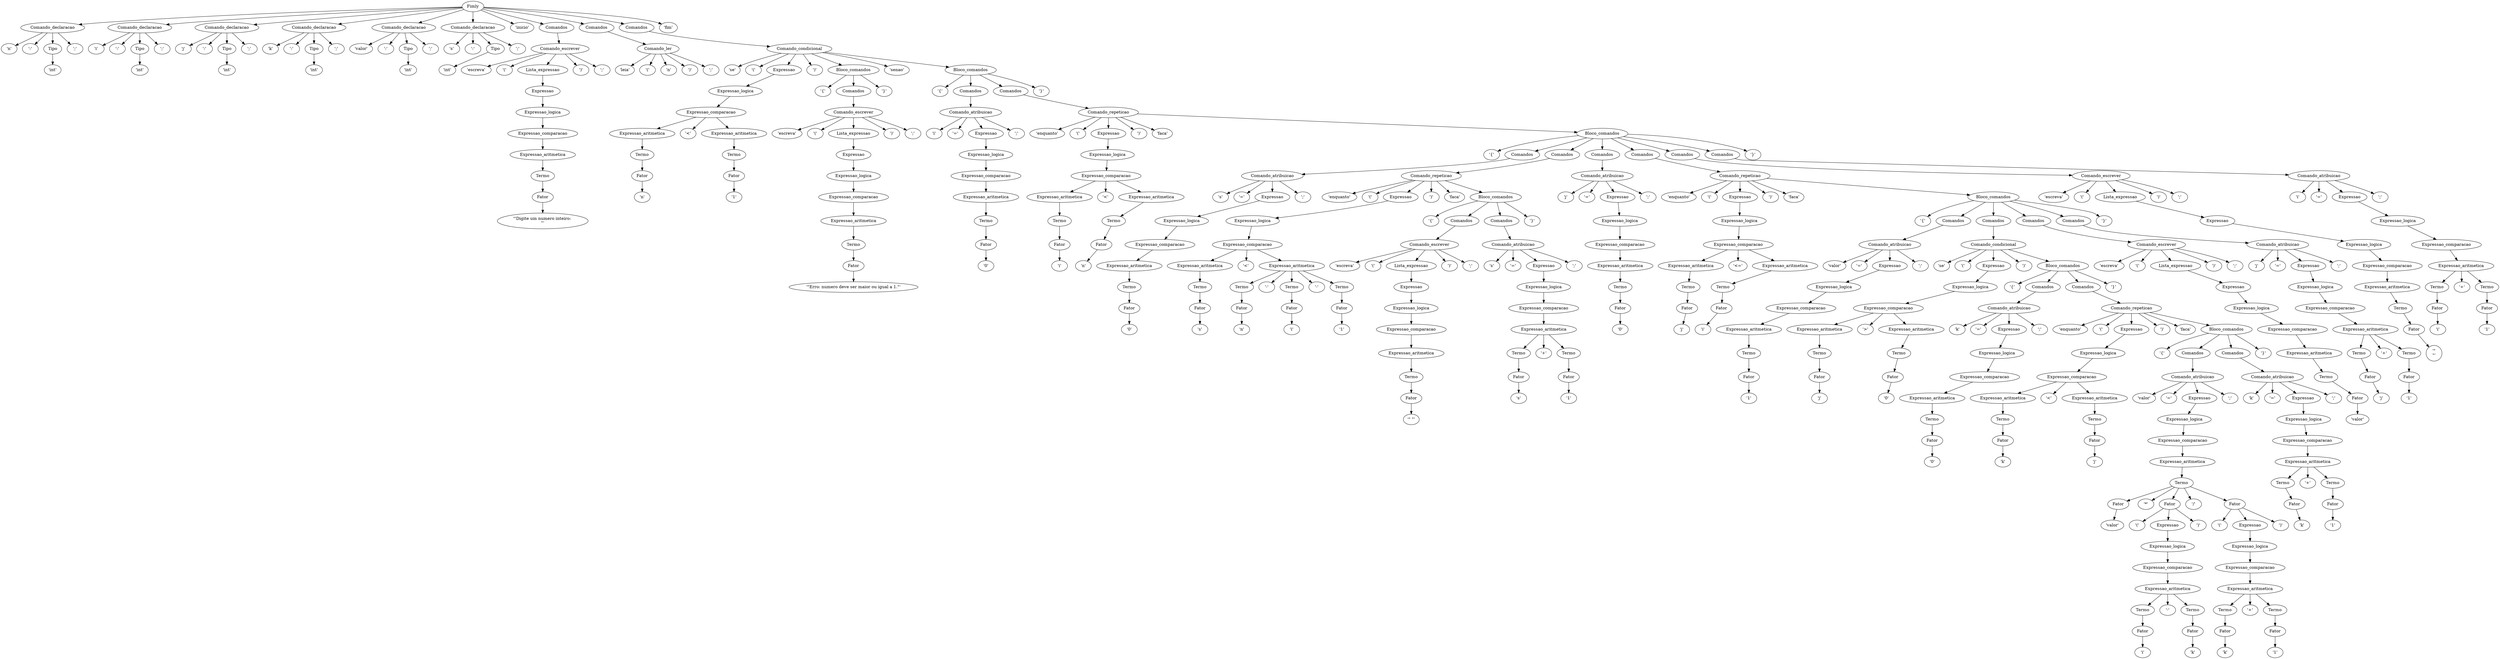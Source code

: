 digraph G {
n0 [label="Fimly"];
n1 [label="Comando_declaracao"];
n2 [label="'n'"];
n1 -> n2;
n3 [label="':'"];
n1 -> n3;
n4 [label="Tipo"];
n5 [label="'int'"];
n4 -> n5;
n1 -> n4;
n6 [label="';'"];
n1 -> n6;
n0 -> n1;
n7 [label="Comando_declaracao"];
n8 [label="'i'"];
n7 -> n8;
n9 [label="':'"];
n7 -> n9;
n10 [label="Tipo"];
n11 [label="'int'"];
n10 -> n11;
n7 -> n10;
n12 [label="';'"];
n7 -> n12;
n0 -> n7;
n13 [label="Comando_declaracao"];
n14 [label="'j'"];
n13 -> n14;
n15 [label="':'"];
n13 -> n15;
n16 [label="Tipo"];
n17 [label="'int'"];
n16 -> n17;
n13 -> n16;
n18 [label="';'"];
n13 -> n18;
n0 -> n13;
n19 [label="Comando_declaracao"];
n20 [label="'k'"];
n19 -> n20;
n21 [label="':'"];
n19 -> n21;
n22 [label="Tipo"];
n23 [label="'int'"];
n22 -> n23;
n19 -> n22;
n24 [label="';'"];
n19 -> n24;
n0 -> n19;
n25 [label="Comando_declaracao"];
n26 [label="'valor'"];
n25 -> n26;
n27 [label="':'"];
n25 -> n27;
n28 [label="Tipo"];
n29 [label="'int'"];
n28 -> n29;
n25 -> n28;
n30 [label="';'"];
n25 -> n30;
n0 -> n25;
n31 [label="Comando_declaracao"];
n32 [label="'s'"];
n31 -> n32;
n33 [label="':'"];
n31 -> n33;
n34 [label="Tipo"];
n35 [label="'int'"];
n34 -> n35;
n31 -> n34;
n36 [label="';'"];
n31 -> n36;
n0 -> n31;
n37 [label="'inicio'"];
n0 -> n37;
n38 [label="Comandos"];
n39 [label="Comando_escrever"];
n40 [label="'escreva'"];
n39 -> n40;
n41 [label="'('"];
n39 -> n41;
n42 [label="Lista_expressao"];
n43 [label="Expressao"];
n44 [label="Expressao_logica"];
n45 [label="Expressao_comparacao"];
n46 [label="Expressao_aritmetica"];
n47 [label="Termo"];
n48 [label="Fator"];
n49 [label="'\"Digite um numero inteiro: \n\"'"];
n48 -> n49;
n47 -> n48;
n46 -> n47;
n45 -> n46;
n44 -> n45;
n43 -> n44;
n42 -> n43;
n39 -> n42;
n50 [label="')'"];
n39 -> n50;
n51 [label="';'"];
n39 -> n51;
n38 -> n39;
n0 -> n38;
n52 [label="Comandos"];
n53 [label="Comando_ler"];
n54 [label="'leia'"];
n53 -> n54;
n55 [label="'('"];
n53 -> n55;
n56 [label="'n'"];
n53 -> n56;
n57 [label="')'"];
n53 -> n57;
n58 [label="';'"];
n53 -> n58;
n52 -> n53;
n0 -> n52;
n59 [label="Comandos"];
n60 [label="Comando_condicional"];
n61 [label="'se'"];
n60 -> n61;
n62 [label="'('"];
n60 -> n62;
n63 [label="Expressao"];
n64 [label="Expressao_logica"];
n65 [label="Expressao_comparacao"];
n66 [label="Expressao_aritmetica"];
n67 [label="Termo"];
n68 [label="Fator"];
n69 [label="'n'"];
n68 -> n69;
n67 -> n68;
n66 -> n67;
n65 -> n66;
n70 [label="'<'"];
n65 -> n70;
n71 [label="Expressao_aritmetica"];
n72 [label="Termo"];
n73 [label="Fator"];
n74 [label="'1'"];
n73 -> n74;
n72 -> n73;
n71 -> n72;
n65 -> n71;
n64 -> n65;
n63 -> n64;
n60 -> n63;
n75 [label="')'"];
n60 -> n75;
n76 [label="Bloco_comandos"];
n77 [label="'{'"];
n76 -> n77;
n78 [label="Comandos"];
n79 [label="Comando_escrever"];
n80 [label="'escreva'"];
n79 -> n80;
n81 [label="'('"];
n79 -> n81;
n82 [label="Lista_expressao"];
n83 [label="Expressao"];
n84 [label="Expressao_logica"];
n85 [label="Expressao_comparacao"];
n86 [label="Expressao_aritmetica"];
n87 [label="Termo"];
n88 [label="Fator"];
n89 [label="'\"Erro: numero deve ser maior ou igual a 1.\"'"];
n88 -> n89;
n87 -> n88;
n86 -> n87;
n85 -> n86;
n84 -> n85;
n83 -> n84;
n82 -> n83;
n79 -> n82;
n90 [label="')'"];
n79 -> n90;
n91 [label="';'"];
n79 -> n91;
n78 -> n79;
n76 -> n78;
n92 [label="'}'"];
n76 -> n92;
n60 -> n76;
n93 [label="'senao'"];
n60 -> n93;
n94 [label="Bloco_comandos"];
n95 [label="'{'"];
n94 -> n95;
n96 [label="Comandos"];
n97 [label="Comando_atribuicao"];
n98 [label="'i'"];
n97 -> n98;
n99 [label="'='"];
n97 -> n99;
n100 [label="Expressao"];
n101 [label="Expressao_logica"];
n102 [label="Expressao_comparacao"];
n103 [label="Expressao_aritmetica"];
n104 [label="Termo"];
n105 [label="Fator"];
n106 [label="'0'"];
n105 -> n106;
n104 -> n105;
n103 -> n104;
n102 -> n103;
n101 -> n102;
n100 -> n101;
n97 -> n100;
n107 [label="';'"];
n97 -> n107;
n96 -> n97;
n94 -> n96;
n108 [label="Comandos"];
n109 [label="Comando_repeticao"];
n110 [label="'enquanto'"];
n109 -> n110;
n111 [label="'('"];
n109 -> n111;
n112 [label="Expressao"];
n113 [label="Expressao_logica"];
n114 [label="Expressao_comparacao"];
n115 [label="Expressao_aritmetica"];
n116 [label="Termo"];
n117 [label="Fator"];
n118 [label="'i'"];
n117 -> n118;
n116 -> n117;
n115 -> n116;
n114 -> n115;
n119 [label="'<'"];
n114 -> n119;
n120 [label="Expressao_aritmetica"];
n121 [label="Termo"];
n122 [label="Fator"];
n123 [label="'n'"];
n122 -> n123;
n121 -> n122;
n120 -> n121;
n114 -> n120;
n113 -> n114;
n112 -> n113;
n109 -> n112;
n124 [label="')'"];
n109 -> n124;
n125 [label="'faca'"];
n109 -> n125;
n126 [label="Bloco_comandos"];
n127 [label="'{'"];
n126 -> n127;
n128 [label="Comandos"];
n129 [label="Comando_atribuicao"];
n130 [label="'s'"];
n129 -> n130;
n131 [label="'='"];
n129 -> n131;
n132 [label="Expressao"];
n133 [label="Expressao_logica"];
n134 [label="Expressao_comparacao"];
n135 [label="Expressao_aritmetica"];
n136 [label="Termo"];
n137 [label="Fator"];
n138 [label="'0'"];
n137 -> n138;
n136 -> n137;
n135 -> n136;
n134 -> n135;
n133 -> n134;
n132 -> n133;
n129 -> n132;
n139 [label="';'"];
n129 -> n139;
n128 -> n129;
n126 -> n128;
n140 [label="Comandos"];
n141 [label="Comando_repeticao"];
n142 [label="'enquanto'"];
n141 -> n142;
n143 [label="'('"];
n141 -> n143;
n144 [label="Expressao"];
n145 [label="Expressao_logica"];
n146 [label="Expressao_comparacao"];
n147 [label="Expressao_aritmetica"];
n148 [label="Termo"];
n149 [label="Fator"];
n150 [label="'s'"];
n149 -> n150;
n148 -> n149;
n147 -> n148;
n146 -> n147;
n151 [label="'<'"];
n146 -> n151;
n152 [label="Expressao_aritmetica"];
n153 [label="Termo"];
n154 [label="Fator"];
n155 [label="'n'"];
n154 -> n155;
n153 -> n154;
n152 -> n153;
n156 [label="'-'"];
n152 -> n156;
n157 [label="Termo"];
n158 [label="Fator"];
n159 [label="'i'"];
n158 -> n159;
n157 -> n158;
n152 -> n157;
n160 [label="'-'"];
n152 -> n160;
n161 [label="Termo"];
n162 [label="Fator"];
n163 [label="'1'"];
n162 -> n163;
n161 -> n162;
n152 -> n161;
n146 -> n152;
n145 -> n146;
n144 -> n145;
n141 -> n144;
n164 [label="')'"];
n141 -> n164;
n165 [label="'faca'"];
n141 -> n165;
n166 [label="Bloco_comandos"];
n167 [label="'{'"];
n166 -> n167;
n168 [label="Comandos"];
n169 [label="Comando_escrever"];
n170 [label="'escreva'"];
n169 -> n170;
n171 [label="'('"];
n169 -> n171;
n172 [label="Lista_expressao"];
n173 [label="Expressao"];
n174 [label="Expressao_logica"];
n175 [label="Expressao_comparacao"];
n176 [label="Expressao_aritmetica"];
n177 [label="Termo"];
n178 [label="Fator"];
n179 [label="'\" \"'"];
n178 -> n179;
n177 -> n178;
n176 -> n177;
n175 -> n176;
n174 -> n175;
n173 -> n174;
n172 -> n173;
n169 -> n172;
n180 [label="')'"];
n169 -> n180;
n181 [label="';'"];
n169 -> n181;
n168 -> n169;
n166 -> n168;
n182 [label="Comandos"];
n183 [label="Comando_atribuicao"];
n184 [label="'s'"];
n183 -> n184;
n185 [label="'='"];
n183 -> n185;
n186 [label="Expressao"];
n187 [label="Expressao_logica"];
n188 [label="Expressao_comparacao"];
n189 [label="Expressao_aritmetica"];
n190 [label="Termo"];
n191 [label="Fator"];
n192 [label="'s'"];
n191 -> n192;
n190 -> n191;
n189 -> n190;
n193 [label="'+'"];
n189 -> n193;
n194 [label="Termo"];
n195 [label="Fator"];
n196 [label="'1'"];
n195 -> n196;
n194 -> n195;
n189 -> n194;
n188 -> n189;
n187 -> n188;
n186 -> n187;
n183 -> n186;
n197 [label="';'"];
n183 -> n197;
n182 -> n183;
n166 -> n182;
n198 [label="'}'"];
n166 -> n198;
n141 -> n166;
n140 -> n141;
n126 -> n140;
n199 [label="Comandos"];
n200 [label="Comando_atribuicao"];
n201 [label="'j'"];
n200 -> n201;
n202 [label="'='"];
n200 -> n202;
n203 [label="Expressao"];
n204 [label="Expressao_logica"];
n205 [label="Expressao_comparacao"];
n206 [label="Expressao_aritmetica"];
n207 [label="Termo"];
n208 [label="Fator"];
n209 [label="'0'"];
n208 -> n209;
n207 -> n208;
n206 -> n207;
n205 -> n206;
n204 -> n205;
n203 -> n204;
n200 -> n203;
n210 [label="';'"];
n200 -> n210;
n199 -> n200;
n126 -> n199;
n211 [label="Comandos"];
n212 [label="Comando_repeticao"];
n213 [label="'enquanto'"];
n212 -> n213;
n214 [label="'('"];
n212 -> n214;
n215 [label="Expressao"];
n216 [label="Expressao_logica"];
n217 [label="Expressao_comparacao"];
n218 [label="Expressao_aritmetica"];
n219 [label="Termo"];
n220 [label="Fator"];
n221 [label="'j'"];
n220 -> n221;
n219 -> n220;
n218 -> n219;
n217 -> n218;
n222 [label="'<='"];
n217 -> n222;
n223 [label="Expressao_aritmetica"];
n224 [label="Termo"];
n225 [label="Fator"];
n226 [label="'i'"];
n225 -> n226;
n224 -> n225;
n223 -> n224;
n217 -> n223;
n216 -> n217;
n215 -> n216;
n212 -> n215;
n227 [label="')'"];
n212 -> n227;
n228 [label="'faca'"];
n212 -> n228;
n229 [label="Bloco_comandos"];
n230 [label="'{'"];
n229 -> n230;
n231 [label="Comandos"];
n232 [label="Comando_atribuicao"];
n233 [label="'valor'"];
n232 -> n233;
n234 [label="'='"];
n232 -> n234;
n235 [label="Expressao"];
n236 [label="Expressao_logica"];
n237 [label="Expressao_comparacao"];
n238 [label="Expressao_aritmetica"];
n239 [label="Termo"];
n240 [label="Fator"];
n241 [label="'1'"];
n240 -> n241;
n239 -> n240;
n238 -> n239;
n237 -> n238;
n236 -> n237;
n235 -> n236;
n232 -> n235;
n242 [label="';'"];
n232 -> n242;
n231 -> n232;
n229 -> n231;
n243 [label="Comandos"];
n244 [label="Comando_condicional"];
n245 [label="'se'"];
n244 -> n245;
n246 [label="'('"];
n244 -> n246;
n247 [label="Expressao"];
n248 [label="Expressao_logica"];
n249 [label="Expressao_comparacao"];
n250 [label="Expressao_aritmetica"];
n251 [label="Termo"];
n252 [label="Fator"];
n253 [label="'j'"];
n252 -> n253;
n251 -> n252;
n250 -> n251;
n249 -> n250;
n254 [label="'>'"];
n249 -> n254;
n255 [label="Expressao_aritmetica"];
n256 [label="Termo"];
n257 [label="Fator"];
n258 [label="'0'"];
n257 -> n258;
n256 -> n257;
n255 -> n256;
n249 -> n255;
n248 -> n249;
n247 -> n248;
n244 -> n247;
n259 [label="')'"];
n244 -> n259;
n260 [label="Bloco_comandos"];
n261 [label="'{'"];
n260 -> n261;
n262 [label="Comandos"];
n263 [label="Comando_atribuicao"];
n264 [label="'k'"];
n263 -> n264;
n265 [label="'='"];
n263 -> n265;
n266 [label="Expressao"];
n267 [label="Expressao_logica"];
n268 [label="Expressao_comparacao"];
n269 [label="Expressao_aritmetica"];
n270 [label="Termo"];
n271 [label="Fator"];
n272 [label="'0'"];
n271 -> n272;
n270 -> n271;
n269 -> n270;
n268 -> n269;
n267 -> n268;
n266 -> n267;
n263 -> n266;
n273 [label="';'"];
n263 -> n273;
n262 -> n263;
n260 -> n262;
n274 [label="Comandos"];
n275 [label="Comando_repeticao"];
n276 [label="'enquanto'"];
n275 -> n276;
n277 [label="'('"];
n275 -> n277;
n278 [label="Expressao"];
n279 [label="Expressao_logica"];
n280 [label="Expressao_comparacao"];
n281 [label="Expressao_aritmetica"];
n282 [label="Termo"];
n283 [label="Fator"];
n284 [label="'k'"];
n283 -> n284;
n282 -> n283;
n281 -> n282;
n280 -> n281;
n285 [label="'<'"];
n280 -> n285;
n286 [label="Expressao_aritmetica"];
n287 [label="Termo"];
n288 [label="Fator"];
n289 [label="'j'"];
n288 -> n289;
n287 -> n288;
n286 -> n287;
n280 -> n286;
n279 -> n280;
n278 -> n279;
n275 -> n278;
n290 [label="')'"];
n275 -> n290;
n291 [label="'faca'"];
n275 -> n291;
n292 [label="Bloco_comandos"];
n293 [label="'{'"];
n292 -> n293;
n294 [label="Comandos"];
n295 [label="Comando_atribuicao"];
n296 [label="'valor'"];
n295 -> n296;
n297 [label="'='"];
n295 -> n297;
n298 [label="Expressao"];
n299 [label="Expressao_logica"];
n300 [label="Expressao_comparacao"];
n301 [label="Expressao_aritmetica"];
n302 [label="Termo"];
n303 [label="Fator"];
n304 [label="'valor'"];
n303 -> n304;
n302 -> n303;
n305 [label="'*'"];
n302 -> n305;
n306 [label="Fator"];
n307 [label="'('"];
n306 -> n307;
n308 [label="Expressao"];
n309 [label="Expressao_logica"];
n310 [label="Expressao_comparacao"];
n311 [label="Expressao_aritmetica"];
n312 [label="Termo"];
n313 [label="Fator"];
n314 [label="'i'"];
n313 -> n314;
n312 -> n313;
n311 -> n312;
n315 [label="'-'"];
n311 -> n315;
n316 [label="Termo"];
n317 [label="Fator"];
n318 [label="'k'"];
n317 -> n318;
n316 -> n317;
n311 -> n316;
n310 -> n311;
n309 -> n310;
n308 -> n309;
n306 -> n308;
n319 [label="')'"];
n306 -> n319;
n302 -> n306;
n320 [label="'/'"];
n302 -> n320;
n321 [label="Fator"];
n322 [label="'('"];
n321 -> n322;
n323 [label="Expressao"];
n324 [label="Expressao_logica"];
n325 [label="Expressao_comparacao"];
n326 [label="Expressao_aritmetica"];
n327 [label="Termo"];
n328 [label="Fator"];
n329 [label="'k'"];
n328 -> n329;
n327 -> n328;
n326 -> n327;
n330 [label="'+'"];
n326 -> n330;
n331 [label="Termo"];
n332 [label="Fator"];
n333 [label="'1'"];
n332 -> n333;
n331 -> n332;
n326 -> n331;
n325 -> n326;
n324 -> n325;
n323 -> n324;
n321 -> n323;
n334 [label="')'"];
n321 -> n334;
n302 -> n321;
n301 -> n302;
n300 -> n301;
n299 -> n300;
n298 -> n299;
n295 -> n298;
n335 [label="';'"];
n295 -> n335;
n294 -> n295;
n292 -> n294;
n336 [label="Comandos"];
n337 [label="Comando_atribuicao"];
n338 [label="'k'"];
n337 -> n338;
n339 [label="'='"];
n337 -> n339;
n340 [label="Expressao"];
n341 [label="Expressao_logica"];
n342 [label="Expressao_comparacao"];
n343 [label="Expressao_aritmetica"];
n344 [label="Termo"];
n345 [label="Fator"];
n346 [label="'k'"];
n345 -> n346;
n344 -> n345;
n343 -> n344;
n347 [label="'+'"];
n343 -> n347;
n348 [label="Termo"];
n349 [label="Fator"];
n350 [label="'1'"];
n349 -> n350;
n348 -> n349;
n343 -> n348;
n342 -> n343;
n341 -> n342;
n340 -> n341;
n337 -> n340;
n351 [label="';'"];
n337 -> n351;
n336 -> n337;
n292 -> n336;
n352 [label="'}'"];
n292 -> n352;
n275 -> n292;
n274 -> n275;
n260 -> n274;
n353 [label="'}'"];
n260 -> n353;
n244 -> n260;
n243 -> n244;
n229 -> n243;
n354 [label="Comandos"];
n355 [label="Comando_escrever"];
n356 [label="'escreva'"];
n355 -> n356;
n357 [label="'('"];
n355 -> n357;
n358 [label="Lista_expressao"];
n359 [label="Expressao"];
n360 [label="Expressao_logica"];
n361 [label="Expressao_comparacao"];
n362 [label="Expressao_aritmetica"];
n363 [label="Termo"];
n364 [label="Fator"];
n365 [label="'valor'"];
n364 -> n365;
n363 -> n364;
n362 -> n363;
n361 -> n362;
n360 -> n361;
n359 -> n360;
n358 -> n359;
n355 -> n358;
n366 [label="')'"];
n355 -> n366;
n367 [label="';'"];
n355 -> n367;
n354 -> n355;
n229 -> n354;
n368 [label="Comandos"];
n369 [label="Comando_atribuicao"];
n370 [label="'j'"];
n369 -> n370;
n371 [label="'='"];
n369 -> n371;
n372 [label="Expressao"];
n373 [label="Expressao_logica"];
n374 [label="Expressao_comparacao"];
n375 [label="Expressao_aritmetica"];
n376 [label="Termo"];
n377 [label="Fator"];
n378 [label="'j'"];
n377 -> n378;
n376 -> n377;
n375 -> n376;
n379 [label="'+'"];
n375 -> n379;
n380 [label="Termo"];
n381 [label="Fator"];
n382 [label="'1'"];
n381 -> n382;
n380 -> n381;
n375 -> n380;
n374 -> n375;
n373 -> n374;
n372 -> n373;
n369 -> n372;
n383 [label="';'"];
n369 -> n383;
n368 -> n369;
n229 -> n368;
n384 [label="'}'"];
n229 -> n384;
n212 -> n229;
n211 -> n212;
n126 -> n211;
n385 [label="Comandos"];
n386 [label="Comando_escrever"];
n387 [label="'escreva'"];
n386 -> n387;
n388 [label="'('"];
n386 -> n388;
n389 [label="Lista_expressao"];
n390 [label="Expressao"];
n391 [label="Expressao_logica"];
n392 [label="Expressao_comparacao"];
n393 [label="Expressao_aritmetica"];
n394 [label="Termo"];
n395 [label="Fator"];
n396 [label="'\"\n\"'"];
n395 -> n396;
n394 -> n395;
n393 -> n394;
n392 -> n393;
n391 -> n392;
n390 -> n391;
n389 -> n390;
n386 -> n389;
n397 [label="')'"];
n386 -> n397;
n398 [label="';'"];
n386 -> n398;
n385 -> n386;
n126 -> n385;
n399 [label="Comandos"];
n400 [label="Comando_atribuicao"];
n401 [label="'i'"];
n400 -> n401;
n402 [label="'='"];
n400 -> n402;
n403 [label="Expressao"];
n404 [label="Expressao_logica"];
n405 [label="Expressao_comparacao"];
n406 [label="Expressao_aritmetica"];
n407 [label="Termo"];
n408 [label="Fator"];
n409 [label="'i'"];
n408 -> n409;
n407 -> n408;
n406 -> n407;
n410 [label="'+'"];
n406 -> n410;
n411 [label="Termo"];
n412 [label="Fator"];
n413 [label="'1'"];
n412 -> n413;
n411 -> n412;
n406 -> n411;
n405 -> n406;
n404 -> n405;
n403 -> n404;
n400 -> n403;
n414 [label="';'"];
n400 -> n414;
n399 -> n400;
n126 -> n399;
n415 [label="'}'"];
n126 -> n415;
n109 -> n126;
n108 -> n109;
n94 -> n108;
n416 [label="'}'"];
n94 -> n416;
n60 -> n94;
n59 -> n60;
n0 -> n59;
n417 [label="'fim'"];
n0 -> n417;
}